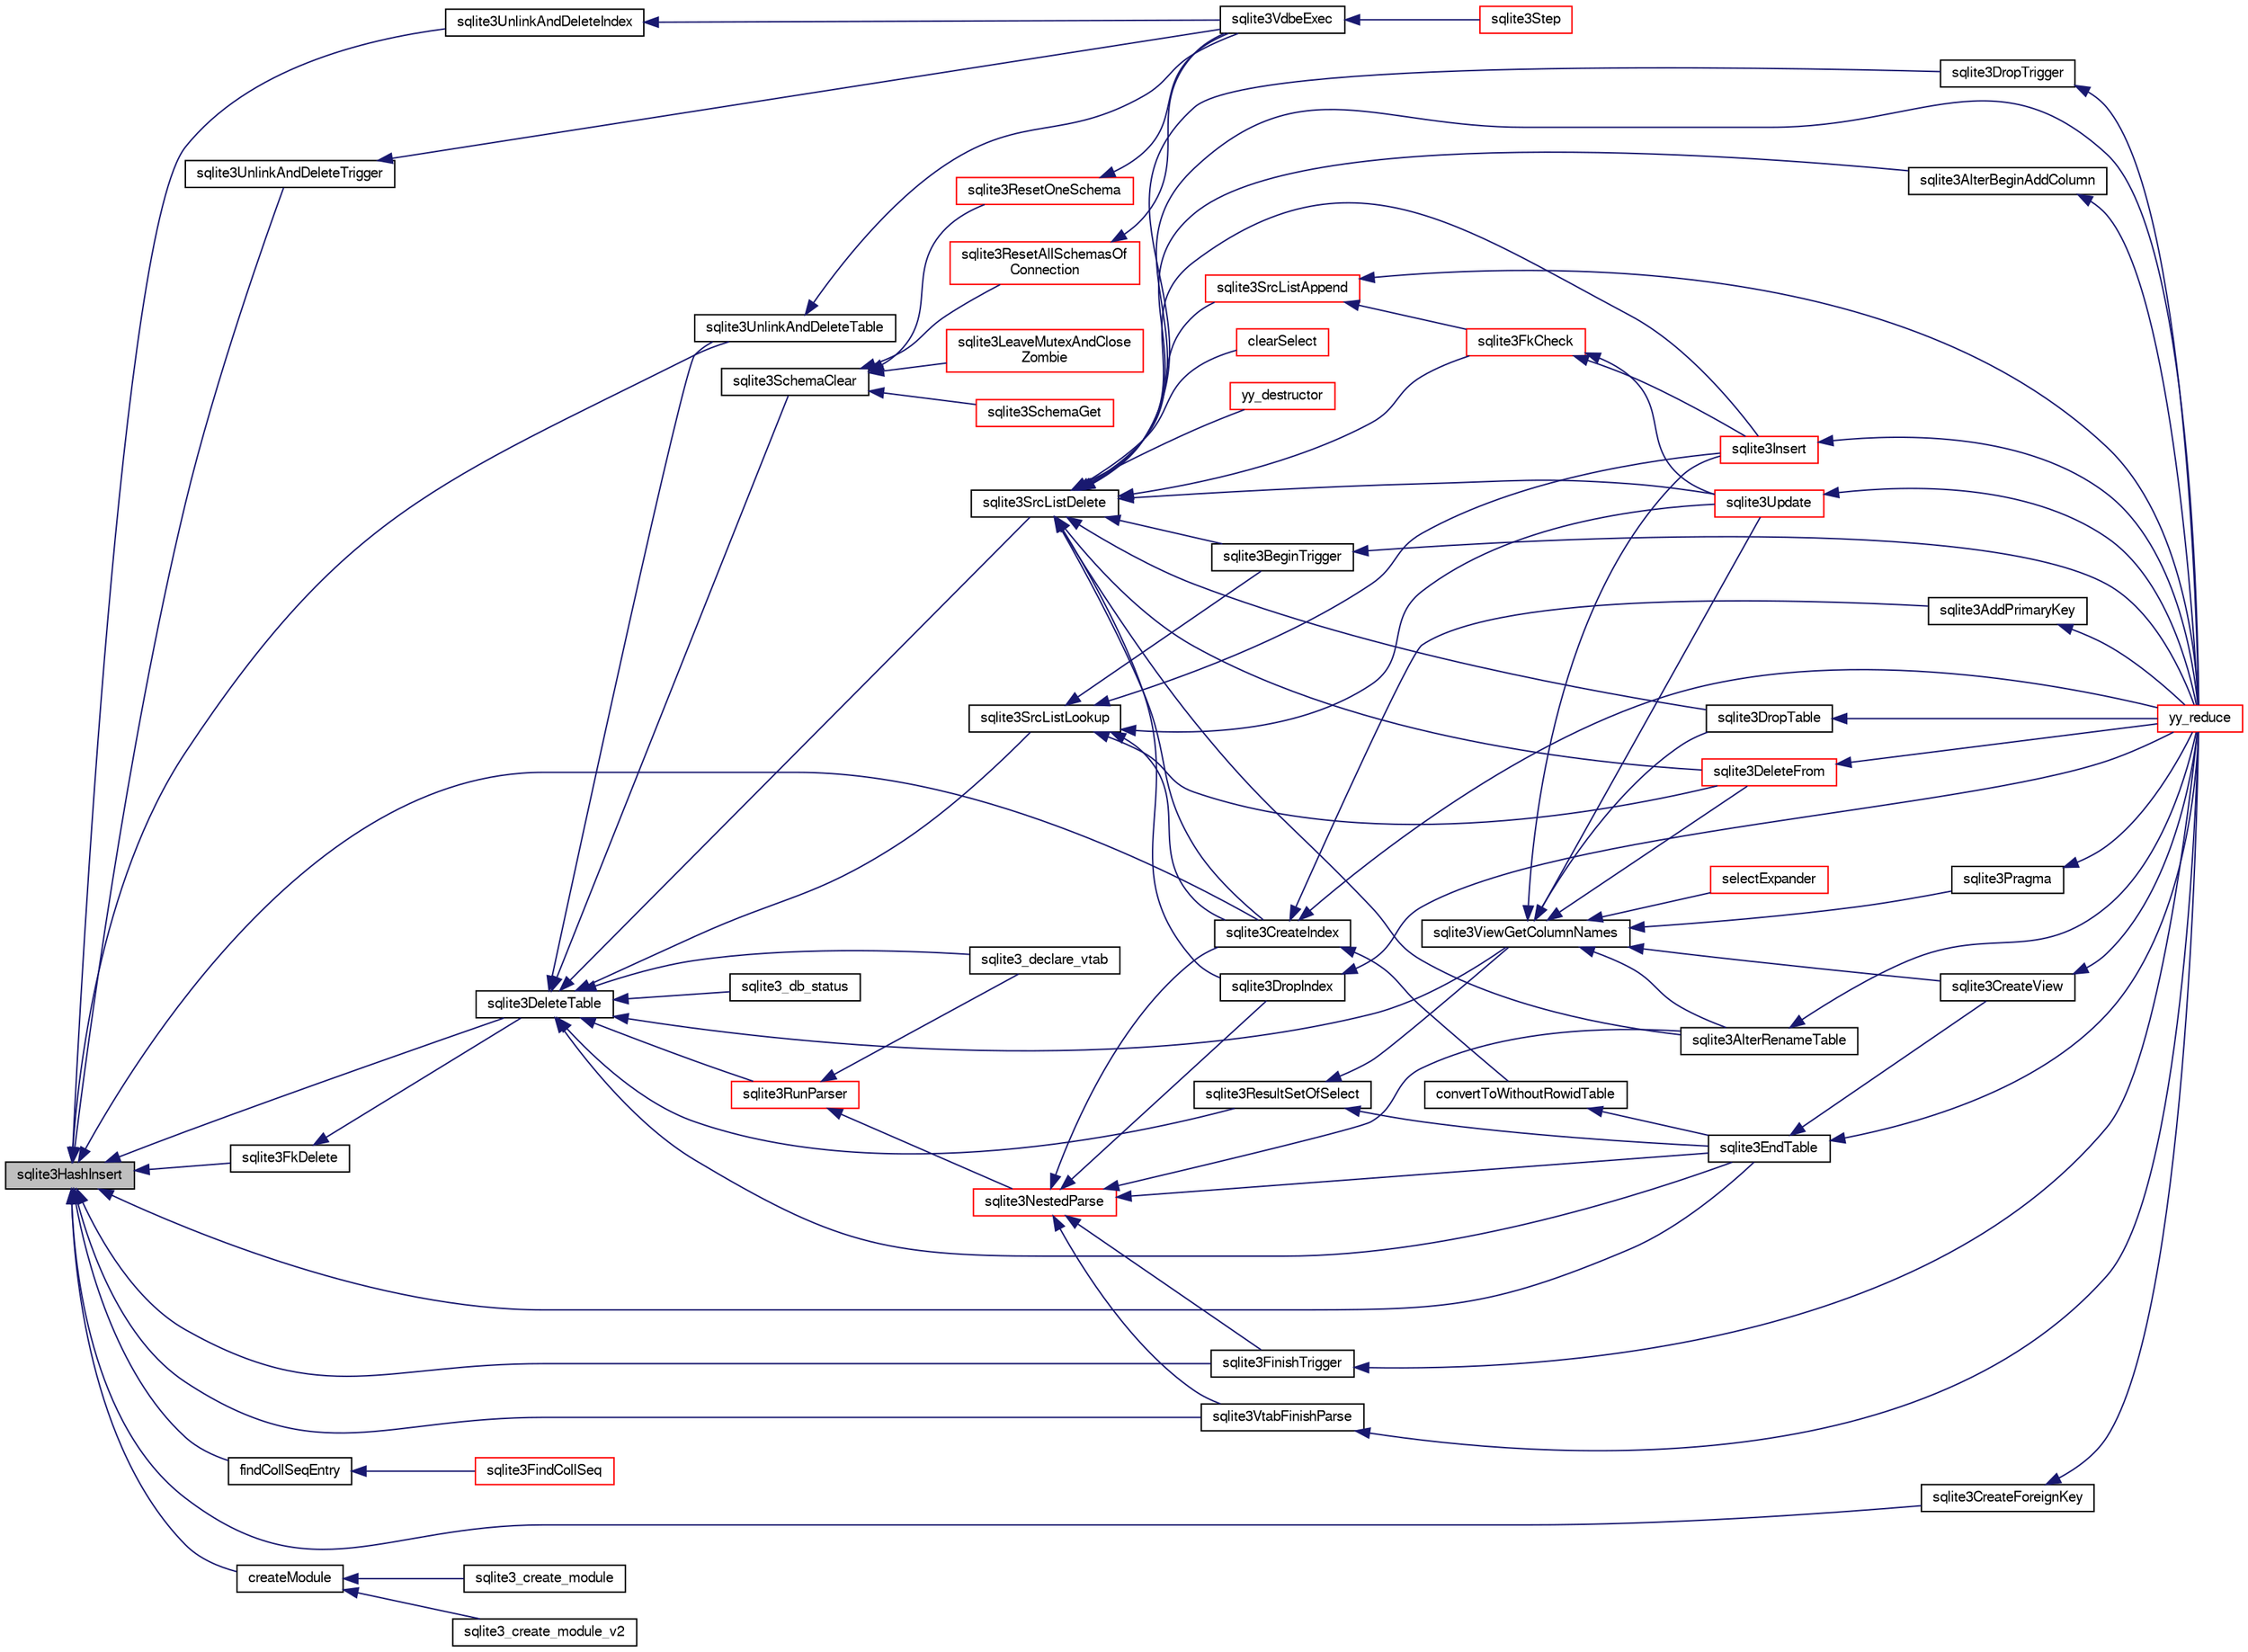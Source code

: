 digraph "sqlite3HashInsert"
{
  edge [fontname="FreeSans",fontsize="10",labelfontname="FreeSans",labelfontsize="10"];
  node [fontname="FreeSans",fontsize="10",shape=record];
  rankdir="LR";
  Node562196 [label="sqlite3HashInsert",height=0.2,width=0.4,color="black", fillcolor="grey75", style="filled", fontcolor="black"];
  Node562196 -> Node562197 [dir="back",color="midnightblue",fontsize="10",style="solid",fontname="FreeSans"];
  Node562197 [label="sqlite3UnlinkAndDeleteIndex",height=0.2,width=0.4,color="black", fillcolor="white", style="filled",URL="$sqlite3_8c.html#a889f2dcb438c56db37a6d61e9f25e244"];
  Node562197 -> Node562198 [dir="back",color="midnightblue",fontsize="10",style="solid",fontname="FreeSans"];
  Node562198 [label="sqlite3VdbeExec",height=0.2,width=0.4,color="black", fillcolor="white", style="filled",URL="$sqlite3_8c.html#a8ce40a614bdc56719c4d642b1e4dfb21"];
  Node562198 -> Node562199 [dir="back",color="midnightblue",fontsize="10",style="solid",fontname="FreeSans"];
  Node562199 [label="sqlite3Step",height=0.2,width=0.4,color="red", fillcolor="white", style="filled",URL="$sqlite3_8c.html#a3f2872e873e2758a4beedad1d5113554"];
  Node562196 -> Node562326 [dir="back",color="midnightblue",fontsize="10",style="solid",fontname="FreeSans"];
  Node562326 [label="sqlite3DeleteTable",height=0.2,width=0.4,color="black", fillcolor="white", style="filled",URL="$sqlite3_8c.html#a7fd3d507375a381a3807f92735318973"];
  Node562326 -> Node562327 [dir="back",color="midnightblue",fontsize="10",style="solid",fontname="FreeSans"];
  Node562327 [label="sqlite3_db_status",height=0.2,width=0.4,color="black", fillcolor="white", style="filled",URL="$sqlite3_8h.html#ab64e8333313ee2e44116842711818940"];
  Node562326 -> Node562328 [dir="back",color="midnightblue",fontsize="10",style="solid",fontname="FreeSans"];
  Node562328 [label="sqlite3UnlinkAndDeleteTable",height=0.2,width=0.4,color="black", fillcolor="white", style="filled",URL="$sqlite3_8c.html#a9733677716a49de464f86fff164e9a1b"];
  Node562328 -> Node562198 [dir="back",color="midnightblue",fontsize="10",style="solid",fontname="FreeSans"];
  Node562326 -> Node562240 [dir="back",color="midnightblue",fontsize="10",style="solid",fontname="FreeSans"];
  Node562240 [label="sqlite3EndTable",height=0.2,width=0.4,color="black", fillcolor="white", style="filled",URL="$sqlite3_8c.html#a7b5f2c66c0f0b6f819d970ca389768b0"];
  Node562240 -> Node562241 [dir="back",color="midnightblue",fontsize="10",style="solid",fontname="FreeSans"];
  Node562241 [label="sqlite3CreateView",height=0.2,width=0.4,color="black", fillcolor="white", style="filled",URL="$sqlite3_8c.html#a9d85cb00ff71dee5cd9a019503a6982e"];
  Node562241 -> Node562228 [dir="back",color="midnightblue",fontsize="10",style="solid",fontname="FreeSans"];
  Node562228 [label="yy_reduce",height=0.2,width=0.4,color="red", fillcolor="white", style="filled",URL="$sqlite3_8c.html#a7c419a9b25711c666a9a2449ef377f14"];
  Node562240 -> Node562228 [dir="back",color="midnightblue",fontsize="10",style="solid",fontname="FreeSans"];
  Node562326 -> Node562275 [dir="back",color="midnightblue",fontsize="10",style="solid",fontname="FreeSans"];
  Node562275 [label="sqlite3ViewGetColumnNames",height=0.2,width=0.4,color="black", fillcolor="white", style="filled",URL="$sqlite3_8c.html#aebc7cd8d9e2bd174ae0a60363d3f6ce8"];
  Node562275 -> Node562234 [dir="back",color="midnightblue",fontsize="10",style="solid",fontname="FreeSans"];
  Node562234 [label="sqlite3AlterRenameTable",height=0.2,width=0.4,color="black", fillcolor="white", style="filled",URL="$sqlite3_8c.html#aa5cfdb507ff74e559f2efb0318c96d2c"];
  Node562234 -> Node562228 [dir="back",color="midnightblue",fontsize="10",style="solid",fontname="FreeSans"];
  Node562275 -> Node562241 [dir="back",color="midnightblue",fontsize="10",style="solid",fontname="FreeSans"];
  Node562275 -> Node562236 [dir="back",color="midnightblue",fontsize="10",style="solid",fontname="FreeSans"];
  Node562236 [label="sqlite3DropTable",height=0.2,width=0.4,color="black", fillcolor="white", style="filled",URL="$sqlite3_8c.html#a5534f77364b5568783c0e50db3c9defb"];
  Node562236 -> Node562228 [dir="back",color="midnightblue",fontsize="10",style="solid",fontname="FreeSans"];
  Node562275 -> Node562243 [dir="back",color="midnightblue",fontsize="10",style="solid",fontname="FreeSans"];
  Node562243 [label="sqlite3DeleteFrom",height=0.2,width=0.4,color="red", fillcolor="white", style="filled",URL="$sqlite3_8c.html#ab9b4b45349188b49eabb23f94608a091"];
  Node562243 -> Node562228 [dir="back",color="midnightblue",fontsize="10",style="solid",fontname="FreeSans"];
  Node562275 -> Node562252 [dir="back",color="midnightblue",fontsize="10",style="solid",fontname="FreeSans"];
  Node562252 [label="sqlite3Insert",height=0.2,width=0.4,color="red", fillcolor="white", style="filled",URL="$sqlite3_8c.html#a5b17c9c2000bae6bdff8e6be48d7dc2b"];
  Node562252 -> Node562228 [dir="back",color="midnightblue",fontsize="10",style="solid",fontname="FreeSans"];
  Node562275 -> Node562276 [dir="back",color="midnightblue",fontsize="10",style="solid",fontname="FreeSans"];
  Node562276 [label="sqlite3Pragma",height=0.2,width=0.4,color="black", fillcolor="white", style="filled",URL="$sqlite3_8c.html#a111391370f58f8e6a6eca51fd34d62ed"];
  Node562276 -> Node562228 [dir="back",color="midnightblue",fontsize="10",style="solid",fontname="FreeSans"];
  Node562275 -> Node562259 [dir="back",color="midnightblue",fontsize="10",style="solid",fontname="FreeSans"];
  Node562259 [label="selectExpander",height=0.2,width=0.4,color="red", fillcolor="white", style="filled",URL="$sqlite3_8c.html#abee977318fbf74531340c6e41b0ca953"];
  Node562275 -> Node562253 [dir="back",color="midnightblue",fontsize="10",style="solid",fontname="FreeSans"];
  Node562253 [label="sqlite3Update",height=0.2,width=0.4,color="red", fillcolor="white", style="filled",URL="$sqlite3_8c.html#ac5aa67c46e8cc8174566fabe6809fafa"];
  Node562253 -> Node562228 [dir="back",color="midnightblue",fontsize="10",style="solid",fontname="FreeSans"];
  Node562326 -> Node562329 [dir="back",color="midnightblue",fontsize="10",style="solid",fontname="FreeSans"];
  Node562329 [label="sqlite3SrcListDelete",height=0.2,width=0.4,color="black", fillcolor="white", style="filled",URL="$sqlite3_8c.html#acc250a3e5e7fd8889a16a9f28e3e7312"];
  Node562329 -> Node562234 [dir="back",color="midnightblue",fontsize="10",style="solid",fontname="FreeSans"];
  Node562329 -> Node562235 [dir="back",color="midnightblue",fontsize="10",style="solid",fontname="FreeSans"];
  Node562235 [label="sqlite3AlterBeginAddColumn",height=0.2,width=0.4,color="black", fillcolor="white", style="filled",URL="$sqlite3_8c.html#a884f7bc342f8753d938ae1f1b9157d2d"];
  Node562235 -> Node562228 [dir="back",color="midnightblue",fontsize="10",style="solid",fontname="FreeSans"];
  Node562329 -> Node562236 [dir="back",color="midnightblue",fontsize="10",style="solid",fontname="FreeSans"];
  Node562329 -> Node562237 [dir="back",color="midnightblue",fontsize="10",style="solid",fontname="FreeSans"];
  Node562237 [label="sqlite3CreateIndex",height=0.2,width=0.4,color="black", fillcolor="white", style="filled",URL="$sqlite3_8c.html#a8dbe5e590ab6c58a8c45f34f7c81e825"];
  Node562237 -> Node562238 [dir="back",color="midnightblue",fontsize="10",style="solid",fontname="FreeSans"];
  Node562238 [label="sqlite3AddPrimaryKey",height=0.2,width=0.4,color="black", fillcolor="white", style="filled",URL="$sqlite3_8c.html#af2b0672c3379d2a7d927d210ae0ade62"];
  Node562238 -> Node562228 [dir="back",color="midnightblue",fontsize="10",style="solid",fontname="FreeSans"];
  Node562237 -> Node562239 [dir="back",color="midnightblue",fontsize="10",style="solid",fontname="FreeSans"];
  Node562239 [label="convertToWithoutRowidTable",height=0.2,width=0.4,color="black", fillcolor="white", style="filled",URL="$sqlite3_8c.html#a0d41effc4e4a0ba740429a08f6747313"];
  Node562239 -> Node562240 [dir="back",color="midnightblue",fontsize="10",style="solid",fontname="FreeSans"];
  Node562237 -> Node562228 [dir="back",color="midnightblue",fontsize="10",style="solid",fontname="FreeSans"];
  Node562329 -> Node562322 [dir="back",color="midnightblue",fontsize="10",style="solid",fontname="FreeSans"];
  Node562322 [label="sqlite3DropIndex",height=0.2,width=0.4,color="black", fillcolor="white", style="filled",URL="$sqlite3_8c.html#a3ffd2536f34a0cf6d427710b06b71e83"];
  Node562322 -> Node562228 [dir="back",color="midnightblue",fontsize="10",style="solid",fontname="FreeSans"];
  Node562329 -> Node562330 [dir="back",color="midnightblue",fontsize="10",style="solid",fontname="FreeSans"];
  Node562330 [label="sqlite3SrcListAppend",height=0.2,width=0.4,color="red", fillcolor="white", style="filled",URL="$sqlite3_8c.html#a2d72a77bc508ef9a3e4a7f9af34d4fce"];
  Node562330 -> Node562272 [dir="back",color="midnightblue",fontsize="10",style="solid",fontname="FreeSans"];
  Node562272 [label="sqlite3FkCheck",height=0.2,width=0.4,color="red", fillcolor="white", style="filled",URL="$sqlite3_8c.html#aa38fb76c7d6f48f19772877a41703b92"];
  Node562272 -> Node562252 [dir="back",color="midnightblue",fontsize="10",style="solid",fontname="FreeSans"];
  Node562272 -> Node562253 [dir="back",color="midnightblue",fontsize="10",style="solid",fontname="FreeSans"];
  Node562330 -> Node562228 [dir="back",color="midnightblue",fontsize="10",style="solid",fontname="FreeSans"];
  Node562329 -> Node562243 [dir="back",color="midnightblue",fontsize="10",style="solid",fontname="FreeSans"];
  Node562329 -> Node562272 [dir="back",color="midnightblue",fontsize="10",style="solid",fontname="FreeSans"];
  Node562329 -> Node562252 [dir="back",color="midnightblue",fontsize="10",style="solid",fontname="FreeSans"];
  Node562329 -> Node562336 [dir="back",color="midnightblue",fontsize="10",style="solid",fontname="FreeSans"];
  Node562336 [label="clearSelect",height=0.2,width=0.4,color="red", fillcolor="white", style="filled",URL="$sqlite3_8c.html#ac083bac4f2f02c26aa02fc24ca8c2dd9"];
  Node562329 -> Node562256 [dir="back",color="midnightblue",fontsize="10",style="solid",fontname="FreeSans"];
  Node562256 [label="sqlite3BeginTrigger",height=0.2,width=0.4,color="black", fillcolor="white", style="filled",URL="$sqlite3_8c.html#ac20a731dbd52edec68a09962c7f39a4c"];
  Node562256 -> Node562228 [dir="back",color="midnightblue",fontsize="10",style="solid",fontname="FreeSans"];
  Node562329 -> Node562323 [dir="back",color="midnightblue",fontsize="10",style="solid",fontname="FreeSans"];
  Node562323 [label="sqlite3DropTrigger",height=0.2,width=0.4,color="black", fillcolor="white", style="filled",URL="$sqlite3_8c.html#affdf1dd65e331b06feaef6ff8636305f"];
  Node562323 -> Node562228 [dir="back",color="midnightblue",fontsize="10",style="solid",fontname="FreeSans"];
  Node562329 -> Node562253 [dir="back",color="midnightblue",fontsize="10",style="solid",fontname="FreeSans"];
  Node562329 -> Node562361 [dir="back",color="midnightblue",fontsize="10",style="solid",fontname="FreeSans"];
  Node562361 [label="yy_destructor",height=0.2,width=0.4,color="red", fillcolor="white", style="filled",URL="$sqlite3_8c.html#afca0f0d2a9c0e0ca0625382394fa060e"];
  Node562329 -> Node562228 [dir="back",color="midnightblue",fontsize="10",style="solid",fontname="FreeSans"];
  Node562326 -> Node562406 [dir="back",color="midnightblue",fontsize="10",style="solid",fontname="FreeSans"];
  Node562406 [label="sqlite3SchemaClear",height=0.2,width=0.4,color="black", fillcolor="white", style="filled",URL="$sqlite3_8c.html#a927c603430267e42c56ab38ca221322a"];
  Node562406 -> Node562407 [dir="back",color="midnightblue",fontsize="10",style="solid",fontname="FreeSans"];
  Node562407 [label="sqlite3ResetOneSchema",height=0.2,width=0.4,color="red", fillcolor="white", style="filled",URL="$sqlite3_8c.html#aae32656cb46c5449ae7c53fc8aa27887"];
  Node562407 -> Node562198 [dir="back",color="midnightblue",fontsize="10",style="solid",fontname="FreeSans"];
  Node562406 -> Node562409 [dir="back",color="midnightblue",fontsize="10",style="solid",fontname="FreeSans"];
  Node562409 [label="sqlite3ResetAllSchemasOf\lConnection",height=0.2,width=0.4,color="red", fillcolor="white", style="filled",URL="$sqlite3_8c.html#a2fc0d7e9d7e688a2a81ea4775dd12e33"];
  Node562409 -> Node562198 [dir="back",color="midnightblue",fontsize="10",style="solid",fontname="FreeSans"];
  Node562406 -> Node562437 [dir="back",color="midnightblue",fontsize="10",style="solid",fontname="FreeSans"];
  Node562437 [label="sqlite3SchemaGet",height=0.2,width=0.4,color="red", fillcolor="white", style="filled",URL="$sqlite3_8c.html#aea657029436ec374cbd09f8cc2747169"];
  Node562406 -> Node562426 [dir="back",color="midnightblue",fontsize="10",style="solid",fontname="FreeSans"];
  Node562426 [label="sqlite3LeaveMutexAndClose\lZombie",height=0.2,width=0.4,color="red", fillcolor="white", style="filled",URL="$sqlite3_8c.html#afe3a37c29dcb0fe9fc15fe07a3976f59"];
  Node562326 -> Node562242 [dir="back",color="midnightblue",fontsize="10",style="solid",fontname="FreeSans"];
  Node562242 [label="sqlite3SrcListLookup",height=0.2,width=0.4,color="black", fillcolor="white", style="filled",URL="$sqlite3_8c.html#a6354fab5d5d3aa8a721e43d480c16701"];
  Node562242 -> Node562237 [dir="back",color="midnightblue",fontsize="10",style="solid",fontname="FreeSans"];
  Node562242 -> Node562243 [dir="back",color="midnightblue",fontsize="10",style="solid",fontname="FreeSans"];
  Node562242 -> Node562252 [dir="back",color="midnightblue",fontsize="10",style="solid",fontname="FreeSans"];
  Node562242 -> Node562256 [dir="back",color="midnightblue",fontsize="10",style="solid",fontname="FreeSans"];
  Node562242 -> Node562253 [dir="back",color="midnightblue",fontsize="10",style="solid",fontname="FreeSans"];
  Node562326 -> Node562274 [dir="back",color="midnightblue",fontsize="10",style="solid",fontname="FreeSans"];
  Node562274 [label="sqlite3ResultSetOfSelect",height=0.2,width=0.4,color="black", fillcolor="white", style="filled",URL="$sqlite3_8c.html#ade35a86757654a36498d74152aa2fda8"];
  Node562274 -> Node562240 [dir="back",color="midnightblue",fontsize="10",style="solid",fontname="FreeSans"];
  Node562274 -> Node562275 [dir="back",color="midnightblue",fontsize="10",style="solid",fontname="FreeSans"];
  Node562326 -> Node562395 [dir="back",color="midnightblue",fontsize="10",style="solid",fontname="FreeSans"];
  Node562395 [label="sqlite3_declare_vtab",height=0.2,width=0.4,color="black", fillcolor="white", style="filled",URL="$sqlite3_8h.html#a65393c41da76ae1470a7c7f4b4aca600"];
  Node562326 -> Node562364 [dir="back",color="midnightblue",fontsize="10",style="solid",fontname="FreeSans"];
  Node562364 [label="sqlite3RunParser",height=0.2,width=0.4,color="red", fillcolor="white", style="filled",URL="$sqlite3_8c.html#a174f16a9adcc64bf971bae4a5ffa3488"];
  Node562364 -> Node562365 [dir="back",color="midnightblue",fontsize="10",style="solid",fontname="FreeSans"];
  Node562365 [label="sqlite3NestedParse",height=0.2,width=0.4,color="red", fillcolor="white", style="filled",URL="$sqlite3_8c.html#ae78bd6187a28892732af5428ec15b03f"];
  Node562365 -> Node562234 [dir="back",color="midnightblue",fontsize="10",style="solid",fontname="FreeSans"];
  Node562365 -> Node562240 [dir="back",color="midnightblue",fontsize="10",style="solid",fontname="FreeSans"];
  Node562365 -> Node562237 [dir="back",color="midnightblue",fontsize="10",style="solid",fontname="FreeSans"];
  Node562365 -> Node562322 [dir="back",color="midnightblue",fontsize="10",style="solid",fontname="FreeSans"];
  Node562365 -> Node562374 [dir="back",color="midnightblue",fontsize="10",style="solid",fontname="FreeSans"];
  Node562374 [label="sqlite3FinishTrigger",height=0.2,width=0.4,color="black", fillcolor="white", style="filled",URL="$sqlite3_8c.html#a15231afa0ac739363aee4cdb88380886"];
  Node562374 -> Node562228 [dir="back",color="midnightblue",fontsize="10",style="solid",fontname="FreeSans"];
  Node562365 -> Node562375 [dir="back",color="midnightblue",fontsize="10",style="solid",fontname="FreeSans"];
  Node562375 [label="sqlite3VtabFinishParse",height=0.2,width=0.4,color="black", fillcolor="white", style="filled",URL="$sqlite3_8c.html#a31979f7a03df3cc53c4189dd1f3ea24c"];
  Node562375 -> Node562228 [dir="back",color="midnightblue",fontsize="10",style="solid",fontname="FreeSans"];
  Node562364 -> Node562395 [dir="back",color="midnightblue",fontsize="10",style="solid",fontname="FreeSans"];
  Node562196 -> Node562328 [dir="back",color="midnightblue",fontsize="10",style="solid",fontname="FreeSans"];
  Node562196 -> Node562240 [dir="back",color="midnightblue",fontsize="10",style="solid",fontname="FreeSans"];
  Node562196 -> Node562358 [dir="back",color="midnightblue",fontsize="10",style="solid",fontname="FreeSans"];
  Node562358 [label="sqlite3CreateForeignKey",height=0.2,width=0.4,color="black", fillcolor="white", style="filled",URL="$sqlite3_8c.html#a60425130ff4f583e63d3540525d3cd3a"];
  Node562358 -> Node562228 [dir="back",color="midnightblue",fontsize="10",style="solid",fontname="FreeSans"];
  Node562196 -> Node562237 [dir="back",color="midnightblue",fontsize="10",style="solid",fontname="FreeSans"];
  Node562196 -> Node562458 [dir="back",color="midnightblue",fontsize="10",style="solid",fontname="FreeSans"];
  Node562458 [label="findCollSeqEntry",height=0.2,width=0.4,color="black", fillcolor="white", style="filled",URL="$sqlite3_8c.html#aaf9ae07c81dca508e137b5880e94aa98"];
  Node562458 -> Node562459 [dir="back",color="midnightblue",fontsize="10",style="solid",fontname="FreeSans"];
  Node562459 [label="sqlite3FindCollSeq",height=0.2,width=0.4,color="red", fillcolor="white", style="filled",URL="$sqlite3_8c.html#ac4f91d39f24a6435de12698fdb16bc14"];
  Node562196 -> Node562400 [dir="back",color="midnightblue",fontsize="10",style="solid",fontname="FreeSans"];
  Node562400 [label="sqlite3FkDelete",height=0.2,width=0.4,color="black", fillcolor="white", style="filled",URL="$sqlite3_8c.html#a59a33da6c4e11d3f99b15eafdc01f013"];
  Node562400 -> Node562326 [dir="back",color="midnightblue",fontsize="10",style="solid",fontname="FreeSans"];
  Node562196 -> Node562374 [dir="back",color="midnightblue",fontsize="10",style="solid",fontname="FreeSans"];
  Node562196 -> Node562438 [dir="back",color="midnightblue",fontsize="10",style="solid",fontname="FreeSans"];
  Node562438 [label="sqlite3UnlinkAndDeleteTrigger",height=0.2,width=0.4,color="black", fillcolor="white", style="filled",URL="$sqlite3_8c.html#aa779646f1e1667b589b01dd8b494a53c"];
  Node562438 -> Node562198 [dir="back",color="midnightblue",fontsize="10",style="solid",fontname="FreeSans"];
  Node562196 -> Node562502 [dir="back",color="midnightblue",fontsize="10",style="solid",fontname="FreeSans"];
  Node562502 [label="createModule",height=0.2,width=0.4,color="black", fillcolor="white", style="filled",URL="$sqlite3_8c.html#a77134e0947164db4ca98b4b516bfdf6b"];
  Node562502 -> Node562503 [dir="back",color="midnightblue",fontsize="10",style="solid",fontname="FreeSans"];
  Node562503 [label="sqlite3_create_module",height=0.2,width=0.4,color="black", fillcolor="white", style="filled",URL="$sqlite3_8h.html#ac1c2da392b14a7bba8cc7605d56438d0"];
  Node562502 -> Node562504 [dir="back",color="midnightblue",fontsize="10",style="solid",fontname="FreeSans"];
  Node562504 [label="sqlite3_create_module_v2",height=0.2,width=0.4,color="black", fillcolor="white", style="filled",URL="$sqlite3_8h.html#a293bb76c4e725c89ea93dde3ffa0c665"];
  Node562196 -> Node562375 [dir="back",color="midnightblue",fontsize="10",style="solid",fontname="FreeSans"];
}
